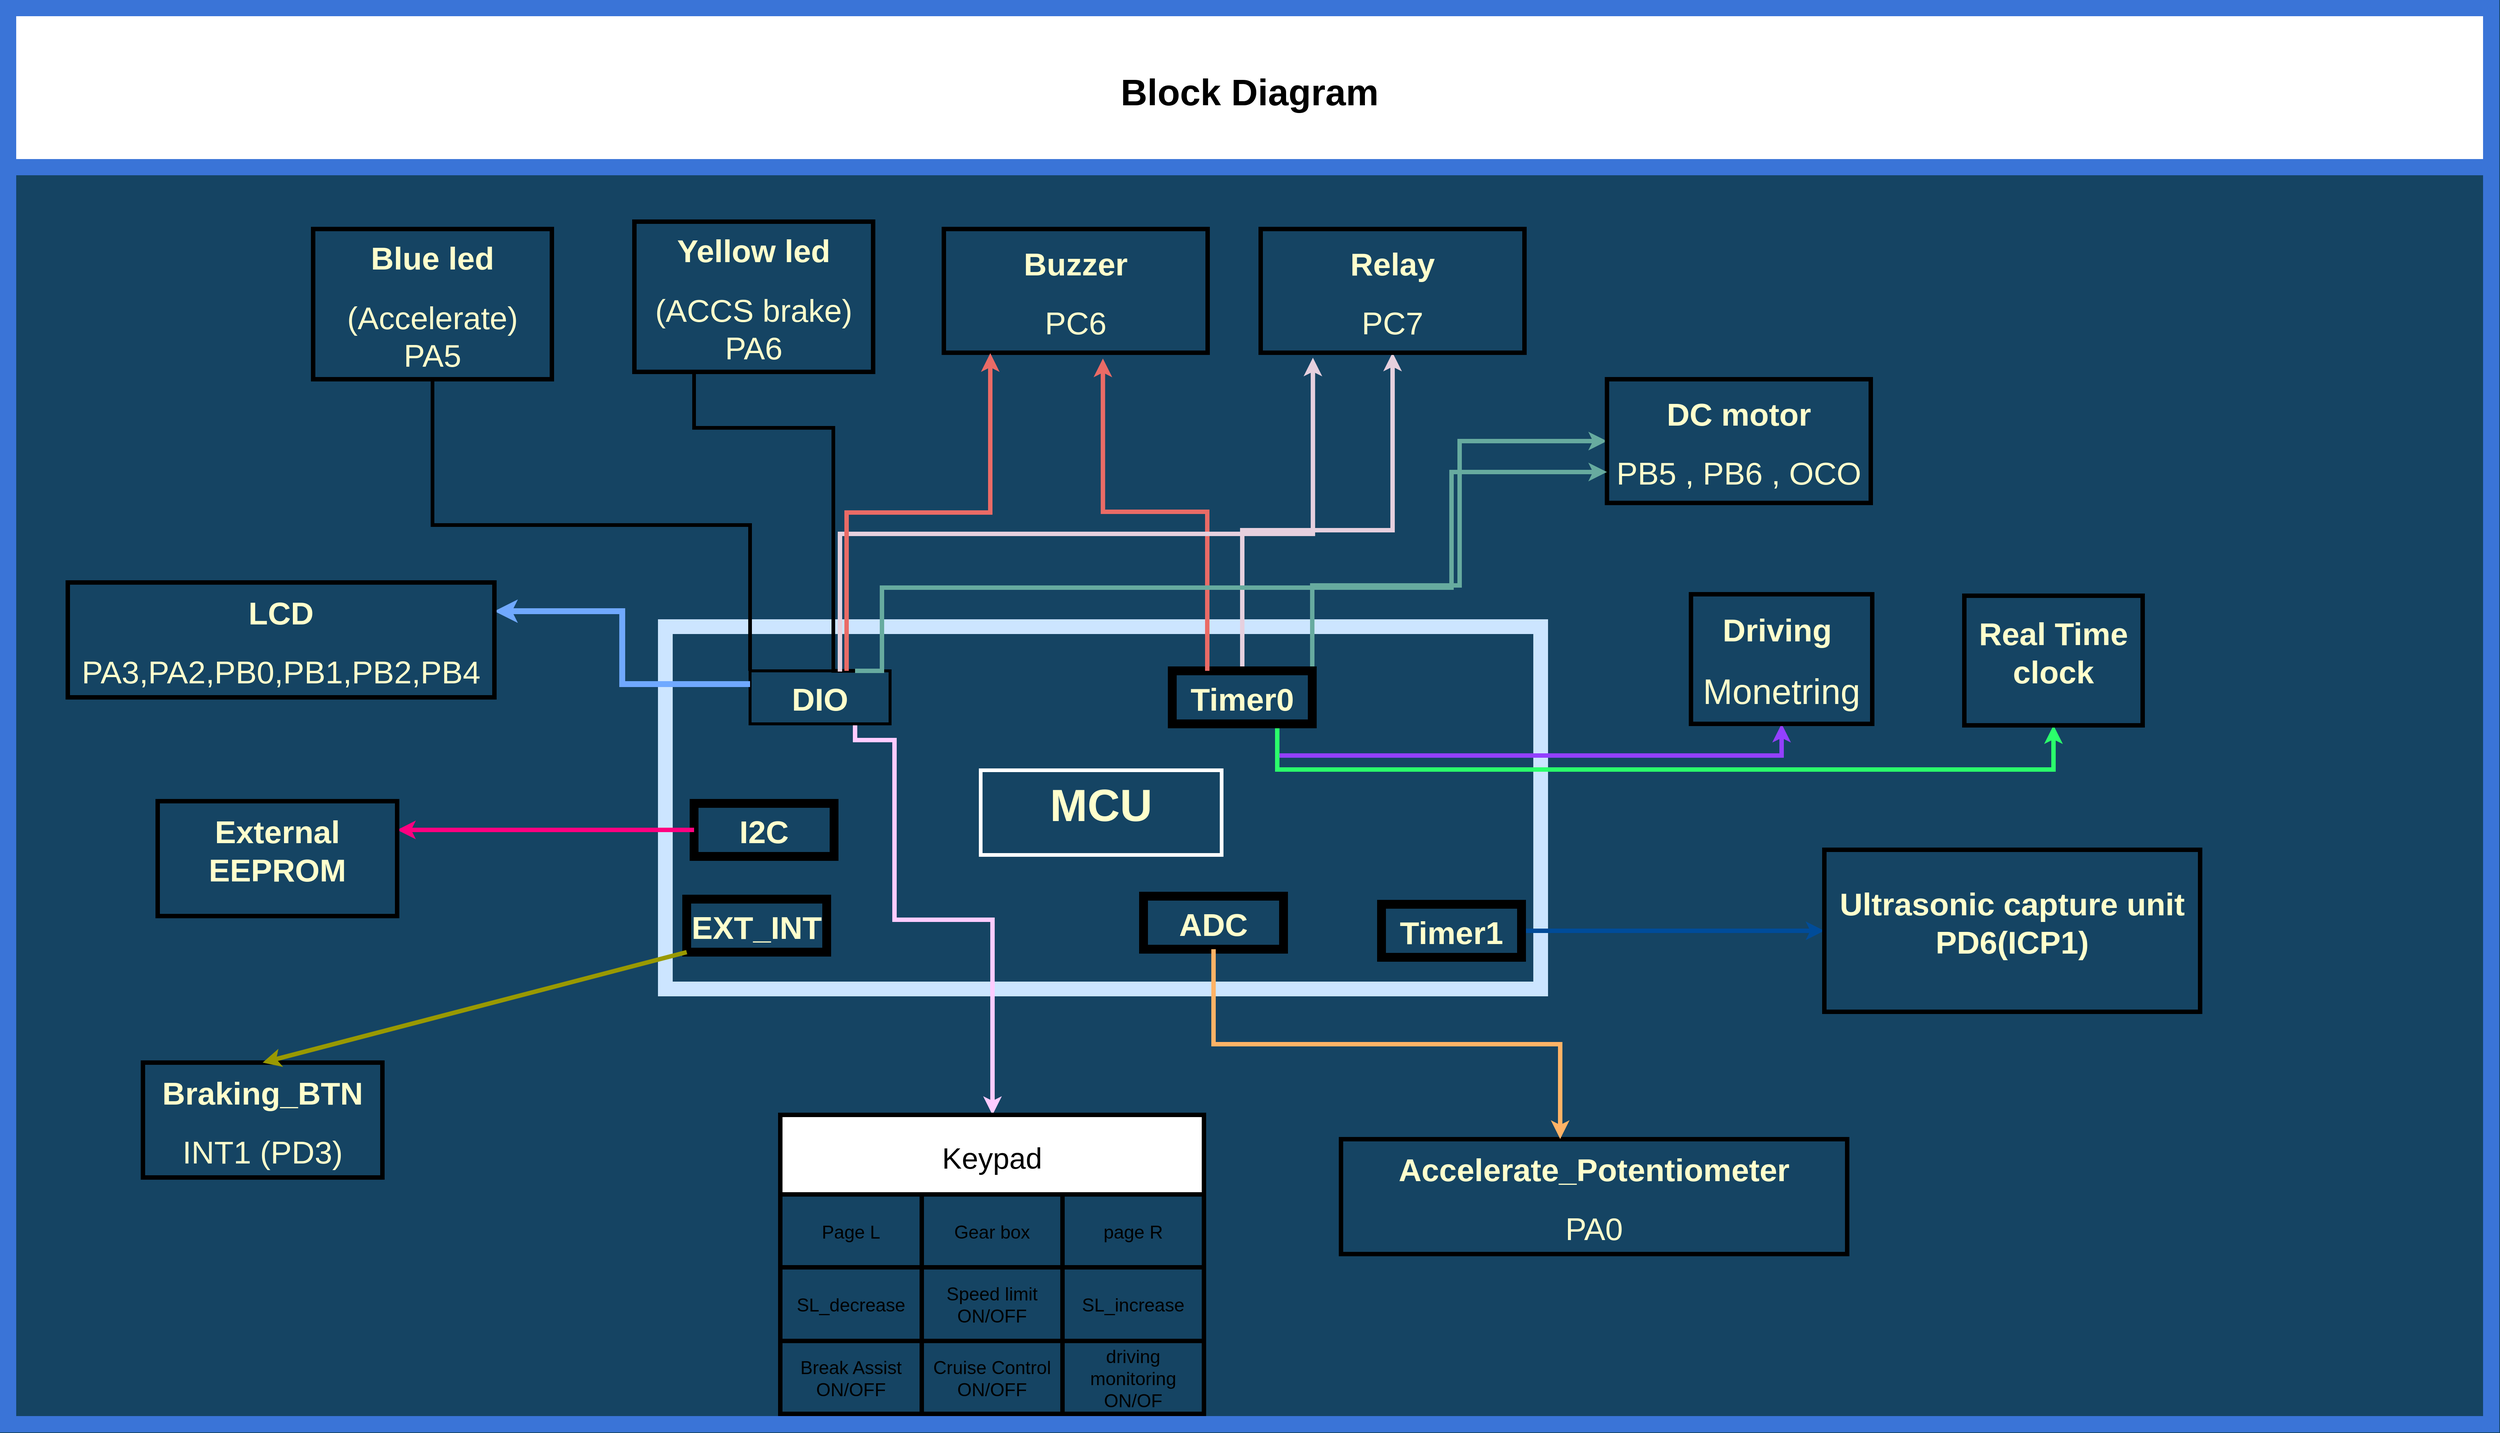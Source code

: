 <mxfile version="24.2.2" type="device">
  <diagram name="Page-1" id="M_UCsA_aWbAp7KxORfbI">
    <mxGraphModel dx="4200" dy="2468" grid="0" gridSize="10" guides="1" tooltips="1" connect="1" arrows="1" fold="1" page="1" pageScale="1" pageWidth="850" pageHeight="1100" background="#154463" math="0" shadow="0">
      <root>
        <mxCell id="0" />
        <mxCell id="1" parent="0" />
        <mxCell id="dRBJDxNIwV2UQg4q_vEd-1" value="Block Diagram" style="swimlane;startSize=216;fontSize=50;strokeColor=#3A74D7;strokeWidth=22;" parent="1" vertex="1">
          <mxGeometry x="259" y="205" width="3370" height="1923" as="geometry" />
        </mxCell>
        <mxCell id="dRBJDxNIwV2UQg4q_vEd-2" value="" style="rounded=0;whiteSpace=wrap;html=1;fillColor=none;strokeWidth=20;strokeColor=#CCE5FF;" parent="dRBJDxNIwV2UQg4q_vEd-1" vertex="1">
          <mxGeometry x="892" y="840" width="1188" height="492" as="geometry" />
        </mxCell>
        <mxCell id="dRBJDxNIwV2UQg4q_vEd-3" value="&lt;h1 style=&quot;&quot;&gt;&lt;font color=&quot;#ffffcc&quot; style=&quot;font-size: 61px;&quot;&gt;MCU&lt;/font&gt;&lt;/h1&gt;" style="text;html=1;spacing=5;spacingTop=-20;whiteSpace=wrap;overflow=hidden;rounded=0;align=center;verticalAlign=middle;strokeColor=#FFFFFF;strokeWidth=5;fontStyle=1" parent="dRBJDxNIwV2UQg4q_vEd-1" vertex="1">
          <mxGeometry x="1320" y="1035" width="327" height="115" as="geometry" />
        </mxCell>
        <mxCell id="8Ux44cK4dtK3aO80QM7G-43" style="edgeStyle=orthogonalEdgeStyle;rounded=0;orthogonalLoop=1;jettySize=auto;html=1;exitX=0.75;exitY=1;exitDx=0;exitDy=0;strokeWidth=6;strokeColor=#FFCCFF;" parent="dRBJDxNIwV2UQg4q_vEd-1" source="dRBJDxNIwV2UQg4q_vEd-6" target="8Ux44cK4dtK3aO80QM7G-30" edge="1">
          <mxGeometry relative="1" as="geometry">
            <Array as="points">
              <mxPoint x="1150" y="994" />
              <mxPoint x="1203" y="994" />
              <mxPoint x="1203" y="1238" />
              <mxPoint x="1336" y="1238" />
            </Array>
          </mxGeometry>
        </mxCell>
        <mxCell id="dRBJDxNIwV2UQg4q_vEd-6" value="&lt;h1 style=&quot;font-size: 43px;&quot;&gt;&lt;font color=&quot;#ffffcc&quot;&gt;DIO&lt;/font&gt;&lt;/h1&gt;" style="text;html=1;spacing=5;spacingTop=-20;whiteSpace=wrap;overflow=hidden;rounded=0;align=center;verticalAlign=middle;strokeColor=default;strokeWidth=4;" parent="dRBJDxNIwV2UQg4q_vEd-1" vertex="1">
          <mxGeometry x="1007" y="900" width="190" height="72" as="geometry" />
        </mxCell>
        <mxCell id="dRBJDxNIwV2UQg4q_vEd-7" value="&lt;h1 style=&quot;font-size: 43px;&quot;&gt;&lt;font color=&quot;#ffffcc&quot;&gt;EXT_INT&lt;/font&gt;&lt;/h1&gt;" style="text;html=1;spacing=5;spacingTop=-20;whiteSpace=wrap;overflow=hidden;rounded=0;align=center;verticalAlign=middle;strokeColor=default;strokeWidth=12;" parent="dRBJDxNIwV2UQg4q_vEd-1" vertex="1">
          <mxGeometry x="921" y="1210" width="190" height="72" as="geometry" />
        </mxCell>
        <mxCell id="dRBJDxNIwV2UQg4q_vEd-8" style="edgeStyle=orthogonalEdgeStyle;rounded=0;orthogonalLoop=1;jettySize=auto;html=1;exitX=0;exitY=0.25;exitDx=0;exitDy=0;entryX=1;entryY=0.25;entryDx=0;entryDy=0;strokeWidth=8;endArrow=classic;endFill=1;strokeColor=#70A9FF;" parent="dRBJDxNIwV2UQg4q_vEd-1" source="dRBJDxNIwV2UQg4q_vEd-6" target="dRBJDxNIwV2UQg4q_vEd-9" edge="1">
          <mxGeometry relative="1" as="geometry">
            <mxPoint x="612" y="612.0" as="sourcePoint" />
          </mxGeometry>
        </mxCell>
        <mxCell id="dRBJDxNIwV2UQg4q_vEd-9" value="&lt;h1 style=&quot;font-size: 43px;&quot;&gt;&lt;font color=&quot;#ffffcc&quot;&gt;LCD&lt;/font&gt;&lt;/h1&gt;&lt;div style=&quot;font-size: 43px;&quot;&gt;&lt;font style=&quot;font-size: 43px;&quot; color=&quot;#ffffcc&quot;&gt;PA3,PA2,PB0,PB1,PB2,PB4&lt;/font&gt;&lt;/div&gt;" style="text;html=1;spacing=5;spacingTop=-20;whiteSpace=wrap;overflow=hidden;rounded=0;align=center;verticalAlign=middle;strokeColor=#000000;strokeWidth=6;" parent="dRBJDxNIwV2UQg4q_vEd-1" vertex="1">
          <mxGeometry x="81" y="780" width="579" height="156" as="geometry" />
        </mxCell>
        <mxCell id="dRBJDxNIwV2UQg4q_vEd-11" value="&lt;h1 style=&quot;font-size: 43px;&quot;&gt;&lt;font color=&quot;#ffffcc&quot;&gt;Braking_BTN&lt;/font&gt;&lt;/h1&gt;&lt;div style=&quot;font-size: 43px;&quot;&gt;&lt;font style=&quot;font-size: 43px;&quot; color=&quot;#ffffcc&quot;&gt;INT1 (PD3)&lt;/font&gt;&lt;/div&gt;" style="text;html=1;spacing=5;spacingTop=-20;whiteSpace=wrap;overflow=hidden;rounded=0;align=center;verticalAlign=middle;strokeColor=#000000;strokeWidth=6;" parent="dRBJDxNIwV2UQg4q_vEd-1" vertex="1">
          <mxGeometry x="183" y="1432" width="325" height="156" as="geometry" />
        </mxCell>
        <mxCell id="dRBJDxNIwV2UQg4q_vEd-15" value="" style="endArrow=classic;html=1;rounded=0;exitX=0;exitY=1;exitDx=0;exitDy=0;entryX=0.5;entryY=0;entryDx=0;entryDy=0;strokeWidth=6;endFill=1;strokeColor=#999900;" parent="dRBJDxNIwV2UQg4q_vEd-1" source="dRBJDxNIwV2UQg4q_vEd-7" target="dRBJDxNIwV2UQg4q_vEd-11" edge="1">
          <mxGeometry width="50" height="50" relative="1" as="geometry">
            <mxPoint x="970" y="1438" as="sourcePoint" />
            <mxPoint x="920" y="1488" as="targetPoint" />
          </mxGeometry>
        </mxCell>
        <mxCell id="dRBJDxNIwV2UQg4q_vEd-16" style="edgeStyle=orthogonalEdgeStyle;rounded=0;orthogonalLoop=1;jettySize=auto;html=1;exitX=0.5;exitY=1;exitDx=0;exitDy=0;entryX=0;entryY=0;entryDx=0;entryDy=0;strokeWidth=5;endArrow=none;endFill=0;" parent="dRBJDxNIwV2UQg4q_vEd-1" source="dRBJDxNIwV2UQg4q_vEd-17" target="dRBJDxNIwV2UQg4q_vEd-6" edge="1">
          <mxGeometry relative="1" as="geometry" />
        </mxCell>
        <mxCell id="dRBJDxNIwV2UQg4q_vEd-17" value="&lt;h1 style=&quot;font-size: 43px;&quot;&gt;&lt;font color=&quot;#ffffcc&quot;&gt;Blue led&lt;/font&gt;&lt;/h1&gt;&lt;div style=&quot;font-size: 43px;&quot;&gt;&lt;font style=&quot;font-size: 43px;&quot; color=&quot;#ffffcc&quot;&gt;(Accelerate)&lt;/font&gt;&lt;/div&gt;&lt;div style=&quot;font-size: 43px;&quot;&gt;&lt;font style=&quot;font-size: 43px;&quot; color=&quot;#ffffcc&quot;&gt;PA5&lt;/font&gt;&lt;/div&gt;" style="text;html=1;spacing=5;spacingTop=-20;whiteSpace=wrap;overflow=hidden;rounded=0;align=center;verticalAlign=middle;strokeColor=#000000;strokeWidth=6;" parent="dRBJDxNIwV2UQg4q_vEd-1" vertex="1">
          <mxGeometry x="414" y="300" width="324" height="204" as="geometry" />
        </mxCell>
        <mxCell id="dRBJDxNIwV2UQg4q_vEd-22" style="edgeStyle=orthogonalEdgeStyle;rounded=0;orthogonalLoop=1;jettySize=auto;html=1;exitX=0.25;exitY=1;exitDx=0;exitDy=0;entryX=0.75;entryY=0;entryDx=0;entryDy=0;strokeWidth=5;endArrow=none;endFill=0;" parent="dRBJDxNIwV2UQg4q_vEd-1" source="dRBJDxNIwV2UQg4q_vEd-23" target="dRBJDxNIwV2UQg4q_vEd-6" edge="1">
          <mxGeometry relative="1" as="geometry">
            <Array as="points">
              <mxPoint x="931" y="570" />
              <mxPoint x="1120" y="570" />
              <mxPoint x="1120" y="900" />
            </Array>
          </mxGeometry>
        </mxCell>
        <mxCell id="dRBJDxNIwV2UQg4q_vEd-23" value="&lt;h1 style=&quot;font-size: 43px;&quot;&gt;&lt;font color=&quot;#ffffcc&quot;&gt;Yellow led&lt;/font&gt;&lt;/h1&gt;&lt;div style=&quot;font-size: 43px;&quot;&gt;&lt;font style=&quot;font-size: 43px;&quot; color=&quot;#ffffcc&quot;&gt;(ACCS brake)&lt;/font&gt;&lt;/div&gt;&lt;div style=&quot;font-size: 43px;&quot;&gt;&lt;font style=&quot;font-size: 43px;&quot; color=&quot;#ffffcc&quot;&gt;PA6&lt;/font&gt;&lt;/div&gt;" style="text;html=1;spacing=5;spacingTop=-20;whiteSpace=wrap;overflow=hidden;rounded=0;align=center;verticalAlign=middle;strokeColor=#000000;strokeWidth=6;" parent="dRBJDxNIwV2UQg4q_vEd-1" vertex="1">
          <mxGeometry x="850" y="290" width="324" height="204" as="geometry" />
        </mxCell>
        <mxCell id="dRBJDxNIwV2UQg4q_vEd-24" value="&lt;h1 style=&quot;font-size: 43px;&quot;&gt;&lt;font color=&quot;#ffffcc&quot;&gt;Buzzer&lt;/font&gt;&lt;/h1&gt;&lt;div style=&quot;font-size: 43px;&quot;&gt;&lt;font style=&quot;font-size: 43px;&quot; color=&quot;#ffffcc&quot;&gt;PC6&lt;/font&gt;&lt;/div&gt;" style="text;html=1;spacing=5;spacingTop=-20;whiteSpace=wrap;overflow=hidden;rounded=0;align=center;verticalAlign=middle;strokeColor=#000000;strokeWidth=6;" parent="dRBJDxNIwV2UQg4q_vEd-1" vertex="1">
          <mxGeometry x="1270" y="300" width="358" height="168" as="geometry" />
        </mxCell>
        <mxCell id="8Ux44cK4dtK3aO80QM7G-8" style="edgeStyle=orthogonalEdgeStyle;rounded=0;orthogonalLoop=1;jettySize=auto;html=1;exitX=0.5;exitY=0;exitDx=0;exitDy=0;entryX=0.5;entryY=1;entryDx=0;entryDy=0;strokeWidth=6;strokeColor=#E6D0DE;" parent="dRBJDxNIwV2UQg4q_vEd-1" source="dRBJDxNIwV2UQg4q_vEd-27" target="dRBJDxNIwV2UQg4q_vEd-32" edge="1">
          <mxGeometry relative="1" as="geometry">
            <Array as="points">
              <mxPoint x="1675" y="709" />
              <mxPoint x="1879" y="709" />
            </Array>
          </mxGeometry>
        </mxCell>
        <mxCell id="8Ux44cK4dtK3aO80QM7G-9" style="edgeStyle=orthogonalEdgeStyle;rounded=0;orthogonalLoop=1;jettySize=auto;html=1;exitX=1;exitY=0.5;exitDx=0;exitDy=0;entryX=0;entryY=0.5;entryDx=0;entryDy=0;strokeWidth=6;strokeColor=#67AB9F;" parent="dRBJDxNIwV2UQg4q_vEd-1" source="dRBJDxNIwV2UQg4q_vEd-27" target="dRBJDxNIwV2UQg4q_vEd-39" edge="1">
          <mxGeometry relative="1" as="geometry">
            <Array as="points">
              <mxPoint x="1770" y="784" />
              <mxPoint x="1970" y="784" />
              <mxPoint x="1970" y="588" />
            </Array>
          </mxGeometry>
        </mxCell>
        <mxCell id="8Ux44cK4dtK3aO80QM7G-12" style="edgeStyle=orthogonalEdgeStyle;rounded=0;orthogonalLoop=1;jettySize=auto;html=1;exitX=0.75;exitY=1;exitDx=0;exitDy=0;entryX=0.5;entryY=1;entryDx=0;entryDy=0;strokeWidth=6;strokeColor=#9340FF;" parent="dRBJDxNIwV2UQg4q_vEd-1" source="dRBJDxNIwV2UQg4q_vEd-27" target="dRBJDxNIwV2UQg4q_vEd-42" edge="1">
          <mxGeometry relative="1" as="geometry">
            <Array as="points">
              <mxPoint x="1723" y="1015" />
              <mxPoint x="2407" y="1015" />
            </Array>
          </mxGeometry>
        </mxCell>
        <mxCell id="8Ux44cK4dtK3aO80QM7G-13" style="edgeStyle=orthogonalEdgeStyle;rounded=0;orthogonalLoop=1;jettySize=auto;html=1;exitX=0.75;exitY=1;exitDx=0;exitDy=0;entryX=0.5;entryY=1;entryDx=0;entryDy=0;strokeWidth=6;strokeColor=#2BFF6B;" parent="dRBJDxNIwV2UQg4q_vEd-1" source="dRBJDxNIwV2UQg4q_vEd-27" target="dRBJDxNIwV2UQg4q_vEd-43" edge="1">
          <mxGeometry relative="1" as="geometry">
            <Array as="points">
              <mxPoint x="1723" y="1034" />
              <mxPoint x="2776" y="1034" />
            </Array>
          </mxGeometry>
        </mxCell>
        <mxCell id="dRBJDxNIwV2UQg4q_vEd-27" value="&lt;h1 style=&quot;font-size: 43px;&quot;&gt;&lt;font color=&quot;#ffffcc&quot;&gt;Timer0&lt;/font&gt;&lt;/h1&gt;" style="text;html=1;spacing=5;spacingTop=-20;whiteSpace=wrap;overflow=hidden;rounded=0;align=center;verticalAlign=middle;strokeColor=default;strokeWidth=12;" parent="dRBJDxNIwV2UQg4q_vEd-1" vertex="1">
          <mxGeometry x="1580" y="900" width="190" height="72" as="geometry" />
        </mxCell>
        <mxCell id="dRBJDxNIwV2UQg4q_vEd-30" value="&lt;h1 style=&quot;font-size: 43px;&quot;&gt;&lt;font color=&quot;#ffffcc&quot;&gt;ADC&lt;/font&gt;&lt;/h1&gt;" style="text;html=1;spacing=5;spacingTop=-20;whiteSpace=wrap;overflow=hidden;rounded=0;align=center;verticalAlign=middle;strokeColor=default;strokeWidth=12;" parent="dRBJDxNIwV2UQg4q_vEd-1" vertex="1">
          <mxGeometry x="1541" y="1206" width="190" height="72" as="geometry" />
        </mxCell>
        <mxCell id="dRBJDxNIwV2UQg4q_vEd-32" value="&lt;h1 style=&quot;font-size: 43px;&quot;&gt;&lt;font color=&quot;#ffffcc&quot;&gt;Relay&lt;/font&gt;&lt;/h1&gt;&lt;div style=&quot;font-size: 43px;&quot;&gt;&lt;font style=&quot;font-size: 43px;&quot; color=&quot;#ffffcc&quot;&gt;PC7&lt;/font&gt;&lt;/div&gt;" style="text;html=1;spacing=5;spacingTop=-20;whiteSpace=wrap;overflow=hidden;rounded=0;align=center;verticalAlign=middle;strokeColor=#000000;strokeWidth=6;" parent="dRBJDxNIwV2UQg4q_vEd-1" vertex="1">
          <mxGeometry x="1700" y="300" width="358" height="168" as="geometry" />
        </mxCell>
        <mxCell id="dRBJDxNIwV2UQg4q_vEd-39" value="&lt;h1 style=&quot;font-size: 43px;&quot;&gt;&lt;font color=&quot;#ffffcc&quot;&gt;DC motor&lt;/font&gt;&lt;/h1&gt;&lt;div style=&quot;font-size: 43px;&quot;&gt;&lt;font color=&quot;#ffffcc&quot;&gt;PB5 , PB6 , OCO&lt;/font&gt;&lt;/div&gt;" style="text;html=1;spacing=5;spacingTop=-20;whiteSpace=wrap;overflow=hidden;rounded=0;align=center;verticalAlign=middle;strokeColor=#000000;strokeWidth=6;" parent="dRBJDxNIwV2UQg4q_vEd-1" vertex="1">
          <mxGeometry x="2170" y="504" width="358" height="168" as="geometry" />
        </mxCell>
        <mxCell id="dRBJDxNIwV2UQg4q_vEd-42" value="&lt;h1 style=&quot;font-size: 43px;&quot;&gt;&lt;font color=&quot;#ffffcc&quot;&gt;Driving&amp;nbsp;&lt;/font&gt;&lt;/h1&gt;&lt;div&gt;&lt;font style=&quot;font-size: 48px;&quot; color=&quot;#ffffcc&quot;&gt;Monetring&lt;/font&gt;&lt;/div&gt;" style="text;html=1;spacing=5;spacingTop=-20;whiteSpace=wrap;overflow=hidden;rounded=0;align=center;verticalAlign=middle;strokeColor=#000000;strokeWidth=6;" parent="dRBJDxNIwV2UQg4q_vEd-1" vertex="1">
          <mxGeometry x="2284" y="796" width="246" height="176" as="geometry" />
        </mxCell>
        <mxCell id="dRBJDxNIwV2UQg4q_vEd-43" value="&lt;h1 style=&quot;font-size: 43px;&quot;&gt;&lt;font color=&quot;#ffffcc&quot;&gt;Real Time clock&lt;/font&gt;&lt;/h1&gt;" style="text;html=1;spacing=5;spacingTop=-20;whiteSpace=wrap;overflow=hidden;rounded=0;align=center;verticalAlign=middle;strokeColor=#000000;strokeWidth=6;" parent="dRBJDxNIwV2UQg4q_vEd-1" vertex="1">
          <mxGeometry x="2655" y="798" width="242" height="176" as="geometry" />
        </mxCell>
        <mxCell id="dRBJDxNIwV2UQg4q_vEd-49" style="edgeStyle=orthogonalEdgeStyle;rounded=0;orthogonalLoop=1;jettySize=auto;html=1;exitX=1;exitY=0.5;exitDx=0;exitDy=0;strokeWidth=6;strokeColor=#004C99;" parent="dRBJDxNIwV2UQg4q_vEd-1" source="dRBJDxNIwV2UQg4q_vEd-47" target="dRBJDxNIwV2UQg4q_vEd-48" edge="1">
          <mxGeometry relative="1" as="geometry" />
        </mxCell>
        <mxCell id="dRBJDxNIwV2UQg4q_vEd-47" value="&lt;h1 style=&quot;font-size: 43px;&quot;&gt;&lt;font color=&quot;#ffffcc&quot;&gt;Timer1&lt;/font&gt;&lt;/h1&gt;" style="text;html=1;spacing=5;spacingTop=-20;whiteSpace=wrap;overflow=hidden;rounded=0;align=center;verticalAlign=middle;strokeColor=default;strokeWidth=12;" parent="dRBJDxNIwV2UQg4q_vEd-1" vertex="1">
          <mxGeometry x="1864" y="1217" width="190" height="72" as="geometry" />
        </mxCell>
        <mxCell id="dRBJDxNIwV2UQg4q_vEd-48" value="&lt;h1 style=&quot;font-size: 43px;&quot;&gt;&lt;font color=&quot;#ffffcc&quot;&gt;Ultrasonic capture unit PD6(ICP1)&lt;/font&gt;&lt;/h1&gt;" style="text;html=1;spacing=5;spacingTop=-20;whiteSpace=wrap;overflow=hidden;rounded=0;align=center;verticalAlign=middle;strokeColor=#000000;strokeWidth=6;" parent="dRBJDxNIwV2UQg4q_vEd-1" vertex="1">
          <mxGeometry x="2465" y="1143" width="510" height="220" as="geometry" />
        </mxCell>
        <mxCell id="IlLENoKvePEV59O8d0qm-2" value="&lt;h1 style=&quot;font-size: 43px;&quot;&gt;&lt;font color=&quot;#ffffcc&quot;&gt;I2C&lt;/font&gt;&lt;/h1&gt;" style="text;html=1;spacing=5;spacingTop=-20;whiteSpace=wrap;overflow=hidden;rounded=0;align=center;verticalAlign=middle;strokeColor=default;strokeWidth=12;" parent="dRBJDxNIwV2UQg4q_vEd-1" vertex="1">
          <mxGeometry x="931" y="1080" width="190" height="72" as="geometry" />
        </mxCell>
        <mxCell id="IlLENoKvePEV59O8d0qm-6" style="edgeStyle=orthogonalEdgeStyle;rounded=0;orthogonalLoop=1;jettySize=auto;html=1;exitX=0;exitY=0.5;exitDx=0;exitDy=0;entryX=1;entryY=0.25;entryDx=0;entryDy=0;strokeWidth=6;strokeColor=#FF0080;" parent="dRBJDxNIwV2UQg4q_vEd-1" source="IlLENoKvePEV59O8d0qm-2" target="IlLENoKvePEV59O8d0qm-5" edge="1">
          <mxGeometry relative="1" as="geometry">
            <Array as="points">
              <mxPoint x="735" y="1116" />
              <mxPoint x="735" y="1116" />
            </Array>
          </mxGeometry>
        </mxCell>
        <mxCell id="IlLENoKvePEV59O8d0qm-5" value="&lt;h1 style=&quot;font-size: 43px;&quot;&gt;&lt;font color=&quot;#ffffcc&quot;&gt;External EEPROM&lt;/font&gt;&lt;/h1&gt;" style="text;html=1;spacing=5;spacingTop=-20;whiteSpace=wrap;overflow=hidden;rounded=0;align=center;verticalAlign=middle;strokeColor=#000000;strokeWidth=6;" parent="dRBJDxNIwV2UQg4q_vEd-1" vertex="1">
          <mxGeometry x="203" y="1077" width="325" height="156" as="geometry" />
        </mxCell>
        <mxCell id="8Ux44cK4dtK3aO80QM7G-4" style="edgeStyle=orthogonalEdgeStyle;rounded=0;orthogonalLoop=1;jettySize=auto;html=1;exitX=0.25;exitY=0;exitDx=0;exitDy=0;entryX=0.603;entryY=1.047;entryDx=0;entryDy=0;entryPerimeter=0;strokeColor=#EA6B66;strokeWidth=6;" parent="dRBJDxNIwV2UQg4q_vEd-1" source="dRBJDxNIwV2UQg4q_vEd-27" target="dRBJDxNIwV2UQg4q_vEd-24" edge="1">
          <mxGeometry relative="1" as="geometry" />
        </mxCell>
        <mxCell id="8Ux44cK4dtK3aO80QM7G-10" style="edgeStyle=orthogonalEdgeStyle;rounded=0;orthogonalLoop=1;jettySize=auto;html=1;strokeWidth=6;strokeColor=#67AB9F;endArrow=classic;endFill=1;entryX=0;entryY=0.75;entryDx=0;entryDy=0;exitX=0.75;exitY=0;exitDx=0;exitDy=0;" parent="dRBJDxNIwV2UQg4q_vEd-1" source="dRBJDxNIwV2UQg4q_vEd-6" target="dRBJDxNIwV2UQg4q_vEd-39" edge="1">
          <mxGeometry relative="1" as="geometry">
            <mxPoint x="1269" y="794" as="sourcePoint" />
            <mxPoint x="1959" y="659" as="targetPoint" />
            <Array as="points">
              <mxPoint x="1186" y="900" />
              <mxPoint x="1186" y="787" />
              <mxPoint x="1959" y="787" />
              <mxPoint x="1959" y="630" />
            </Array>
          </mxGeometry>
        </mxCell>
        <mxCell id="8Ux44cK4dtK3aO80QM7G-7" style="edgeStyle=orthogonalEdgeStyle;rounded=0;orthogonalLoop=1;jettySize=auto;html=1;exitX=0.642;exitY=0.014;exitDx=0;exitDy=0;entryX=0.198;entryY=1.04;entryDx=0;entryDy=0;entryPerimeter=0;strokeWidth=6;strokeColor=#E6D0DE;exitPerimeter=0;" parent="dRBJDxNIwV2UQg4q_vEd-1" source="dRBJDxNIwV2UQg4q_vEd-6" target="dRBJDxNIwV2UQg4q_vEd-32" edge="1">
          <mxGeometry relative="1" as="geometry">
            <mxPoint x="1139.5" y="962" as="sourcePoint" />
            <Array as="points">
              <mxPoint x="1129" y="714" />
              <mxPoint x="1771" y="714" />
            </Array>
          </mxGeometry>
        </mxCell>
        <mxCell id="8Ux44cK4dtK3aO80QM7G-3" style="edgeStyle=orthogonalEdgeStyle;rounded=0;orthogonalLoop=1;jettySize=auto;html=1;strokeColor=#EA6B66;strokeWidth=6;entryX=0.176;entryY=1.004;entryDx=0;entryDy=0;entryPerimeter=0;" parent="dRBJDxNIwV2UQg4q_vEd-1" source="dRBJDxNIwV2UQg4q_vEd-6" target="dRBJDxNIwV2UQg4q_vEd-24" edge="1">
          <mxGeometry relative="1" as="geometry">
            <mxPoint x="1139.5" y="962" as="sourcePoint" />
            <Array as="points">
              <mxPoint x="1138" y="685" />
              <mxPoint x="1333" y="685" />
            </Array>
            <mxPoint x="1317" y="480" as="targetPoint" />
          </mxGeometry>
        </mxCell>
        <mxCell id="dRBJDxNIwV2UQg4q_vEd-10" value="&lt;h1 style=&quot;font-size: 43px;&quot;&gt;&lt;font color=&quot;#ffffcc&quot;&gt;Accelerate_Potentiometer&lt;/font&gt;&lt;/h1&gt;&lt;div style=&quot;font-size: 43px;&quot;&gt;&lt;font style=&quot;font-size: 43px;&quot; color=&quot;#ffffcc&quot;&gt;PA0&lt;/font&gt;&lt;/div&gt;" style="text;html=1;spacing=5;spacingTop=-20;whiteSpace=wrap;overflow=hidden;rounded=0;align=center;verticalAlign=middle;strokeColor=#000000;strokeWidth=6;" parent="dRBJDxNIwV2UQg4q_vEd-1" vertex="1">
          <mxGeometry x="1809" y="1536" width="687" height="156" as="geometry" />
        </mxCell>
        <mxCell id="8Ux44cK4dtK3aO80QM7G-14" style="edgeStyle=orthogonalEdgeStyle;rounded=0;orthogonalLoop=1;jettySize=auto;html=1;exitX=0.5;exitY=1;exitDx=0;exitDy=0;entryX=0.433;entryY=-0.002;entryDx=0;entryDy=0;entryPerimeter=0;strokeWidth=6;strokeColor=#FFB366;" parent="dRBJDxNIwV2UQg4q_vEd-1" source="dRBJDxNIwV2UQg4q_vEd-30" target="dRBJDxNIwV2UQg4q_vEd-10" edge="1">
          <mxGeometry relative="1" as="geometry" />
        </mxCell>
        <mxCell id="8Ux44cK4dtK3aO80QM7G-30" value="Keypad" style="shape=table;startSize=108;container=1;collapsible=0;childLayout=tableLayout;strokeColor=default;fontSize=40;strokeWidth=6;" parent="dRBJDxNIwV2UQg4q_vEd-1" vertex="1">
          <mxGeometry x="1048" y="1503" width="575" height="406" as="geometry" />
        </mxCell>
        <mxCell id="8Ux44cK4dtK3aO80QM7G-31" value="" style="shape=tableRow;horizontal=0;startSize=0;swimlaneHead=0;swimlaneBody=0;strokeColor=inherit;top=0;left=0;bottom=0;right=0;collapsible=0;dropTarget=0;fillColor=none;points=[[0,0.5],[1,0.5]];portConstraint=eastwest;fontSize=16;" parent="8Ux44cK4dtK3aO80QM7G-30" vertex="1">
          <mxGeometry y="108" width="575" height="99" as="geometry" />
        </mxCell>
        <mxCell id="8Ux44cK4dtK3aO80QM7G-32" value="&lt;font style=&quot;font-size: 25px;&quot;&gt;Page L&lt;/font&gt;" style="shape=partialRectangle;html=1;whiteSpace=wrap;connectable=0;strokeColor=inherit;overflow=hidden;fillColor=none;top=0;left=0;bottom=0;right=0;pointerEvents=1;fontSize=16;" parent="8Ux44cK4dtK3aO80QM7G-31" vertex="1">
          <mxGeometry width="192" height="99" as="geometry">
            <mxRectangle width="192" height="99" as="alternateBounds" />
          </mxGeometry>
        </mxCell>
        <mxCell id="8Ux44cK4dtK3aO80QM7G-33" value="Gear box" style="shape=partialRectangle;html=1;whiteSpace=wrap;connectable=0;strokeColor=inherit;overflow=hidden;fillColor=none;top=0;left=0;bottom=0;right=0;pointerEvents=1;fontSize=25;" parent="8Ux44cK4dtK3aO80QM7G-31" vertex="1">
          <mxGeometry x="192" width="191" height="99" as="geometry">
            <mxRectangle width="191" height="99" as="alternateBounds" />
          </mxGeometry>
        </mxCell>
        <mxCell id="8Ux44cK4dtK3aO80QM7G-34" value="&lt;font style=&quot;font-size: 25px;&quot;&gt;page R&lt;/font&gt;" style="shape=partialRectangle;html=1;whiteSpace=wrap;connectable=0;strokeColor=inherit;overflow=hidden;fillColor=none;top=0;left=0;bottom=0;right=0;pointerEvents=1;fontSize=16;" parent="8Ux44cK4dtK3aO80QM7G-31" vertex="1">
          <mxGeometry x="383" width="192" height="99" as="geometry">
            <mxRectangle width="192" height="99" as="alternateBounds" />
          </mxGeometry>
        </mxCell>
        <mxCell id="8Ux44cK4dtK3aO80QM7G-35" value="" style="shape=tableRow;horizontal=0;startSize=0;swimlaneHead=0;swimlaneBody=0;strokeColor=inherit;top=0;left=0;bottom=0;right=0;collapsible=0;dropTarget=0;fillColor=none;points=[[0,0.5],[1,0.5]];portConstraint=eastwest;fontSize=16;" parent="8Ux44cK4dtK3aO80QM7G-30" vertex="1">
          <mxGeometry y="207" width="575" height="100" as="geometry" />
        </mxCell>
        <mxCell id="8Ux44cK4dtK3aO80QM7G-36" value="&lt;font style=&quot;font-size: 25px;&quot;&gt;SL_decrease&lt;/font&gt;" style="shape=partialRectangle;html=1;whiteSpace=wrap;connectable=0;strokeColor=inherit;overflow=hidden;fillColor=none;top=0;left=0;bottom=0;right=0;pointerEvents=1;fontSize=16;" parent="8Ux44cK4dtK3aO80QM7G-35" vertex="1">
          <mxGeometry width="192" height="100" as="geometry">
            <mxRectangle width="192" height="100" as="alternateBounds" />
          </mxGeometry>
        </mxCell>
        <mxCell id="8Ux44cK4dtK3aO80QM7G-37" value="&lt;font style=&quot;font-size: 25px;&quot;&gt;Speed limit&lt;/font&gt;&lt;div style=&quot;font-size: 25px;&quot;&gt;&lt;font style=&quot;font-size: 25px;&quot;&gt;ON/OFF&lt;/font&gt;&lt;/div&gt;" style="shape=partialRectangle;html=1;whiteSpace=wrap;connectable=0;strokeColor=inherit;overflow=hidden;fillColor=none;top=0;left=0;bottom=0;right=0;pointerEvents=1;fontSize=16;" parent="8Ux44cK4dtK3aO80QM7G-35" vertex="1">
          <mxGeometry x="192" width="191" height="100" as="geometry">
            <mxRectangle width="191" height="100" as="alternateBounds" />
          </mxGeometry>
        </mxCell>
        <mxCell id="8Ux44cK4dtK3aO80QM7G-38" value="&lt;font style=&quot;font-size: 25px;&quot;&gt;SL_increase&lt;/font&gt;" style="shape=partialRectangle;html=1;whiteSpace=wrap;connectable=0;strokeColor=inherit;overflow=hidden;fillColor=none;top=0;left=0;bottom=0;right=0;pointerEvents=1;fontSize=16;" parent="8Ux44cK4dtK3aO80QM7G-35" vertex="1">
          <mxGeometry x="383" width="192" height="100" as="geometry">
            <mxRectangle width="192" height="100" as="alternateBounds" />
          </mxGeometry>
        </mxCell>
        <mxCell id="8Ux44cK4dtK3aO80QM7G-39" value="" style="shape=tableRow;horizontal=0;startSize=0;swimlaneHead=0;swimlaneBody=0;strokeColor=inherit;top=0;left=0;bottom=0;right=0;collapsible=0;dropTarget=0;fillColor=none;points=[[0,0.5],[1,0.5]];portConstraint=eastwest;fontSize=16;" parent="8Ux44cK4dtK3aO80QM7G-30" vertex="1">
          <mxGeometry y="307" width="575" height="99" as="geometry" />
        </mxCell>
        <mxCell id="8Ux44cK4dtK3aO80QM7G-40" value="&lt;font style=&quot;font-size: 25px;&quot;&gt;Break Assist&lt;/font&gt;&lt;div style=&quot;font-size: 25px;&quot;&gt;&lt;font style=&quot;font-size: 25px;&quot;&gt;ON/OFF&lt;/font&gt;&lt;/div&gt;" style="shape=partialRectangle;html=1;whiteSpace=wrap;connectable=0;strokeColor=inherit;overflow=hidden;fillColor=none;top=0;left=0;bottom=0;right=0;pointerEvents=1;fontSize=16;" parent="8Ux44cK4dtK3aO80QM7G-39" vertex="1">
          <mxGeometry width="192" height="99" as="geometry">
            <mxRectangle width="192" height="99" as="alternateBounds" />
          </mxGeometry>
        </mxCell>
        <mxCell id="8Ux44cK4dtK3aO80QM7G-41" value="&lt;font style=&quot;font-size: 25px;&quot;&gt;Cruise Control&lt;/font&gt;&lt;div style=&quot;font-size: 25px;&quot;&gt;&lt;font style=&quot;font-size: 25px;&quot;&gt;ON/OFF&lt;/font&gt;&lt;/div&gt;" style="shape=partialRectangle;html=1;whiteSpace=wrap;connectable=0;strokeColor=inherit;overflow=hidden;fillColor=none;top=0;left=0;bottom=0;right=0;pointerEvents=1;fontSize=16;" parent="8Ux44cK4dtK3aO80QM7G-39" vertex="1">
          <mxGeometry x="192" width="191" height="99" as="geometry">
            <mxRectangle width="191" height="99" as="alternateBounds" />
          </mxGeometry>
        </mxCell>
        <mxCell id="8Ux44cK4dtK3aO80QM7G-42" value="&lt;font style=&quot;font-size: 25px;&quot;&gt;driving monitoring&lt;/font&gt;&lt;div style=&quot;font-size: 25px;&quot;&gt;&lt;font style=&quot;font-size: 25px;&quot;&gt;ON/OF&lt;/font&gt;&lt;/div&gt;" style="shape=partialRectangle;html=1;whiteSpace=wrap;connectable=0;strokeColor=inherit;overflow=hidden;fillColor=none;top=0;left=0;bottom=0;right=0;pointerEvents=1;fontSize=16;" parent="8Ux44cK4dtK3aO80QM7G-39" vertex="1">
          <mxGeometry x="383" width="192" height="99" as="geometry">
            <mxRectangle width="192" height="99" as="alternateBounds" />
          </mxGeometry>
        </mxCell>
      </root>
    </mxGraphModel>
  </diagram>
</mxfile>
